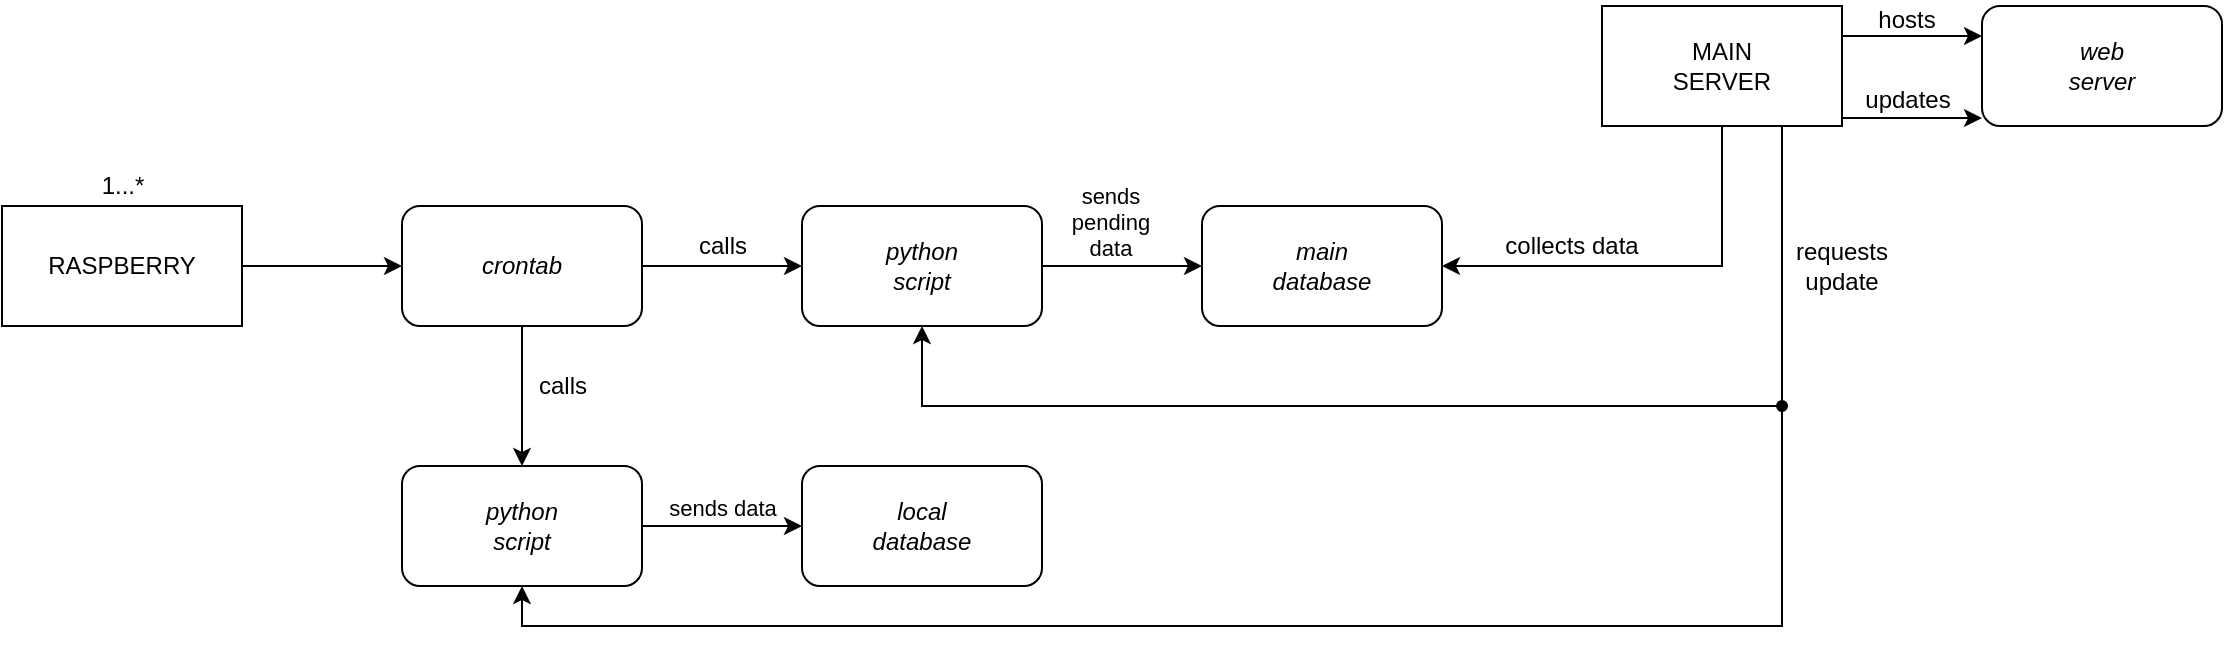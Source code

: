<mxfile version="17.4.3" type="github">
  <diagram id="C5RBs43oDa-KdzZeNtuy" name="Page-1">
    <mxGraphModel dx="1426" dy="738" grid="1" gridSize="10" guides="1" tooltips="1" connect="1" arrows="1" fold="1" page="1" pageScale="1" pageWidth="1169" pageHeight="827" math="0" shadow="0">
      <root>
        <mxCell id="WIyWlLk6GJQsqaUBKTNV-0" />
        <mxCell id="WIyWlLk6GJQsqaUBKTNV-1" parent="WIyWlLk6GJQsqaUBKTNV-0" />
        <mxCell id="PiFAELwR9zKjEJkJ5NC9-2" style="edgeStyle=orthogonalEdgeStyle;rounded=0;orthogonalLoop=1;jettySize=auto;html=1;exitX=1;exitY=0.5;exitDx=0;exitDy=0;entryX=0;entryY=0.5;entryDx=0;entryDy=0;" parent="WIyWlLk6GJQsqaUBKTNV-1" source="PiFAELwR9zKjEJkJ5NC9-0" target="PiFAELwR9zKjEJkJ5NC9-1" edge="1">
          <mxGeometry relative="1" as="geometry" />
        </mxCell>
        <mxCell id="PiFAELwR9zKjEJkJ5NC9-0" value="RASPBERRY" style="rounded=0;whiteSpace=wrap;html=1;" parent="WIyWlLk6GJQsqaUBKTNV-1" vertex="1">
          <mxGeometry x="40" y="240" width="120" height="60" as="geometry" />
        </mxCell>
        <mxCell id="PiFAELwR9zKjEJkJ5NC9-4" style="edgeStyle=orthogonalEdgeStyle;rounded=0;orthogonalLoop=1;jettySize=auto;html=1;exitX=0.5;exitY=1;exitDx=0;exitDy=0;entryX=0.5;entryY=0;entryDx=0;entryDy=0;" parent="WIyWlLk6GJQsqaUBKTNV-1" source="PiFAELwR9zKjEJkJ5NC9-1" target="PiFAELwR9zKjEJkJ5NC9-3" edge="1">
          <mxGeometry relative="1" as="geometry" />
        </mxCell>
        <mxCell id="PiFAELwR9zKjEJkJ5NC9-12" style="edgeStyle=orthogonalEdgeStyle;rounded=0;orthogonalLoop=1;jettySize=auto;html=1;exitX=1;exitY=0.5;exitDx=0;exitDy=0;entryX=0;entryY=0.5;entryDx=0;entryDy=0;" parent="WIyWlLk6GJQsqaUBKTNV-1" source="PiFAELwR9zKjEJkJ5NC9-1" target="PiFAELwR9zKjEJkJ5NC9-11" edge="1">
          <mxGeometry relative="1" as="geometry" />
        </mxCell>
        <mxCell id="PiFAELwR9zKjEJkJ5NC9-1" value="crontab" style="rounded=1;whiteSpace=wrap;html=1;fontStyle=2" parent="WIyWlLk6GJQsqaUBKTNV-1" vertex="1">
          <mxGeometry x="240" y="240" width="120" height="60" as="geometry" />
        </mxCell>
        <mxCell id="PiFAELwR9zKjEJkJ5NC9-6" style="edgeStyle=orthogonalEdgeStyle;rounded=0;orthogonalLoop=1;jettySize=auto;html=1;exitX=1;exitY=0.5;exitDx=0;exitDy=0;" parent="WIyWlLk6GJQsqaUBKTNV-1" source="PiFAELwR9zKjEJkJ5NC9-3" edge="1">
          <mxGeometry relative="1" as="geometry">
            <mxPoint x="440" y="400" as="targetPoint" />
          </mxGeometry>
        </mxCell>
        <mxCell id="PiFAELwR9zKjEJkJ5NC9-7" value="sends data" style="edgeLabel;html=1;align=center;verticalAlign=middle;resizable=0;points=[];" parent="PiFAELwR9zKjEJkJ5NC9-6" vertex="1" connectable="0">
          <mxGeometry x="0.35" y="-2" relative="1" as="geometry">
            <mxPoint x="-14" y="-12" as="offset" />
          </mxGeometry>
        </mxCell>
        <mxCell id="PiFAELwR9zKjEJkJ5NC9-3" value="python&lt;br&gt;script" style="rounded=1;whiteSpace=wrap;html=1;fontStyle=2" parent="WIyWlLk6GJQsqaUBKTNV-1" vertex="1">
          <mxGeometry x="240" y="370" width="120" height="60" as="geometry" />
        </mxCell>
        <mxCell id="PiFAELwR9zKjEJkJ5NC9-9" value="calls" style="text;html=1;align=center;verticalAlign=middle;resizable=0;points=[];autosize=1;strokeColor=none;fillColor=none;" parent="WIyWlLk6GJQsqaUBKTNV-1" vertex="1">
          <mxGeometry x="300" y="320" width="40" height="20" as="geometry" />
        </mxCell>
        <mxCell id="PiFAELwR9zKjEJkJ5NC9-10" value="&lt;i&gt;local&lt;br&gt;database&lt;br&gt;&lt;/i&gt;" style="rounded=1;whiteSpace=wrap;html=1;" parent="WIyWlLk6GJQsqaUBKTNV-1" vertex="1">
          <mxGeometry x="440" y="370" width="120" height="60" as="geometry" />
        </mxCell>
        <mxCell id="PiFAELwR9zKjEJkJ5NC9-15" style="edgeStyle=orthogonalEdgeStyle;rounded=0;orthogonalLoop=1;jettySize=auto;html=1;exitX=1;exitY=0.5;exitDx=0;exitDy=0;entryX=0;entryY=0.5;entryDx=0;entryDy=0;" parent="WIyWlLk6GJQsqaUBKTNV-1" source="PiFAELwR9zKjEJkJ5NC9-11" target="PiFAELwR9zKjEJkJ5NC9-14" edge="1">
          <mxGeometry relative="1" as="geometry" />
        </mxCell>
        <mxCell id="PiFAELwR9zKjEJkJ5NC9-11" value="python&lt;br&gt;script" style="rounded=1;whiteSpace=wrap;html=1;fontStyle=2" parent="WIyWlLk6GJQsqaUBKTNV-1" vertex="1">
          <mxGeometry x="440" y="240" width="120" height="60" as="geometry" />
        </mxCell>
        <mxCell id="PiFAELwR9zKjEJkJ5NC9-13" value="calls" style="text;html=1;align=center;verticalAlign=middle;resizable=0;points=[];autosize=1;strokeColor=none;fillColor=none;" parent="WIyWlLk6GJQsqaUBKTNV-1" vertex="1">
          <mxGeometry x="380" y="250" width="40" height="20" as="geometry" />
        </mxCell>
        <mxCell id="PiFAELwR9zKjEJkJ5NC9-14" value="main&lt;br&gt;database" style="rounded=1;whiteSpace=wrap;html=1;fontStyle=2" parent="WIyWlLk6GJQsqaUBKTNV-1" vertex="1">
          <mxGeometry x="640" y="240" width="120" height="60" as="geometry" />
        </mxCell>
        <mxCell id="PiFAELwR9zKjEJkJ5NC9-16" value="sends &lt;br&gt;pending &lt;br&gt;data" style="edgeLabel;html=1;align=center;verticalAlign=middle;resizable=0;points=[];" parent="WIyWlLk6GJQsqaUBKTNV-1" vertex="1" connectable="0">
          <mxGeometry x="600" y="250" as="geometry">
            <mxPoint x="-6" y="-2" as="offset" />
          </mxGeometry>
        </mxCell>
        <mxCell id="PiFAELwR9zKjEJkJ5NC9-18" style="edgeStyle=orthogonalEdgeStyle;rounded=0;orthogonalLoop=1;jettySize=auto;html=1;exitX=0.5;exitY=1;exitDx=0;exitDy=0;entryX=1;entryY=0.5;entryDx=0;entryDy=0;" parent="WIyWlLk6GJQsqaUBKTNV-1" source="PiFAELwR9zKjEJkJ5NC9-17" target="PiFAELwR9zKjEJkJ5NC9-14" edge="1">
          <mxGeometry relative="1" as="geometry" />
        </mxCell>
        <mxCell id="PiFAELwR9zKjEJkJ5NC9-22" style="edgeStyle=orthogonalEdgeStyle;rounded=0;orthogonalLoop=1;jettySize=auto;html=1;exitX=1;exitY=0.5;exitDx=0;exitDy=0;entryX=0;entryY=0.5;entryDx=0;entryDy=0;" parent="WIyWlLk6GJQsqaUBKTNV-1" edge="1">
          <mxGeometry relative="1" as="geometry">
            <mxPoint x="960" y="196" as="sourcePoint" />
            <mxPoint x="1030" y="196" as="targetPoint" />
          </mxGeometry>
        </mxCell>
        <mxCell id="PiFAELwR9zKjEJkJ5NC9-24" style="edgeStyle=orthogonalEdgeStyle;rounded=0;orthogonalLoop=1;jettySize=auto;html=1;exitX=0.75;exitY=1;exitDx=0;exitDy=0;entryX=0.5;entryY=1;entryDx=0;entryDy=0;" parent="WIyWlLk6GJQsqaUBKTNV-1" source="PiFAELwR9zKjEJkJ5NC9-17" target="PiFAELwR9zKjEJkJ5NC9-3" edge="1">
          <mxGeometry relative="1" as="geometry">
            <Array as="points">
              <mxPoint x="930" y="450" />
              <mxPoint x="300" y="450" />
            </Array>
          </mxGeometry>
        </mxCell>
        <mxCell id="3-4jaTcjgQrTgGCxeO7C-2" style="edgeStyle=orthogonalEdgeStyle;rounded=0;orthogonalLoop=1;jettySize=auto;html=1;exitX=1;exitY=0.25;exitDx=0;exitDy=0;entryX=0;entryY=0.25;entryDx=0;entryDy=0;" edge="1" parent="WIyWlLk6GJQsqaUBKTNV-1" source="PiFAELwR9zKjEJkJ5NC9-17" target="PiFAELwR9zKjEJkJ5NC9-21">
          <mxGeometry relative="1" as="geometry" />
        </mxCell>
        <mxCell id="PiFAELwR9zKjEJkJ5NC9-17" value="MAIN&lt;br&gt;SERVER" style="rounded=0;whiteSpace=wrap;html=1;" parent="WIyWlLk6GJQsqaUBKTNV-1" vertex="1">
          <mxGeometry x="840" y="140" width="120" height="60" as="geometry" />
        </mxCell>
        <mxCell id="PiFAELwR9zKjEJkJ5NC9-20" value="collects data" style="text;html=1;strokeColor=none;fillColor=none;align=center;verticalAlign=middle;whiteSpace=wrap;rounded=0;" parent="WIyWlLk6GJQsqaUBKTNV-1" vertex="1">
          <mxGeometry x="780" y="245" width="90" height="30" as="geometry" />
        </mxCell>
        <mxCell id="PiFAELwR9zKjEJkJ5NC9-21" value="&lt;i&gt;web&lt;br&gt;server&lt;br&gt;&lt;/i&gt;" style="rounded=1;whiteSpace=wrap;html=1;" parent="WIyWlLk6GJQsqaUBKTNV-1" vertex="1">
          <mxGeometry x="1030" y="140" width="120" height="60" as="geometry" />
        </mxCell>
        <mxCell id="PiFAELwR9zKjEJkJ5NC9-23" value="updates" style="text;html=1;strokeColor=none;fillColor=none;align=center;verticalAlign=middle;whiteSpace=wrap;rounded=0;" parent="WIyWlLk6GJQsqaUBKTNV-1" vertex="1">
          <mxGeometry x="963" y="172" width="60" height="30" as="geometry" />
        </mxCell>
        <mxCell id="PiFAELwR9zKjEJkJ5NC9-25" value="requests&lt;br&gt;update" style="text;html=1;strokeColor=none;fillColor=none;align=center;verticalAlign=middle;whiteSpace=wrap;rounded=0;" parent="WIyWlLk6GJQsqaUBKTNV-1" vertex="1">
          <mxGeometry x="930" y="255" width="60" height="30" as="geometry" />
        </mxCell>
        <mxCell id="PiFAELwR9zKjEJkJ5NC9-26" value="" style="endArrow=classic;html=1;rounded=0;entryX=0.5;entryY=1;entryDx=0;entryDy=0;" parent="WIyWlLk6GJQsqaUBKTNV-1" target="PiFAELwR9zKjEJkJ5NC9-11" edge="1">
          <mxGeometry width="50" height="50" relative="1" as="geometry">
            <mxPoint x="930" y="340" as="sourcePoint" />
            <mxPoint x="490" y="340" as="targetPoint" />
            <Array as="points">
              <mxPoint x="790" y="340" />
              <mxPoint x="500" y="340" />
            </Array>
          </mxGeometry>
        </mxCell>
        <mxCell id="PiFAELwR9zKjEJkJ5NC9-33" value="" style="shape=waypoint;sketch=0;size=6;pointerEvents=1;points=[];fillColor=none;resizable=0;rotatable=0;perimeter=centerPerimeter;snapToPoint=1;rounded=1;" parent="WIyWlLk6GJQsqaUBKTNV-1" vertex="1">
          <mxGeometry x="910" y="320" width="40" height="40" as="geometry" />
        </mxCell>
        <mxCell id="PiFAELwR9zKjEJkJ5NC9-34" value="1...*" style="text;html=1;align=center;verticalAlign=middle;resizable=0;points=[];autosize=1;strokeColor=none;fillColor=none;" parent="WIyWlLk6GJQsqaUBKTNV-1" vertex="1">
          <mxGeometry x="80" y="220" width="40" height="20" as="geometry" />
        </mxCell>
        <mxCell id="3-4jaTcjgQrTgGCxeO7C-3" value="hosts" style="text;html=1;align=center;verticalAlign=middle;resizable=0;points=[];autosize=1;strokeColor=none;fillColor=none;" vertex="1" parent="WIyWlLk6GJQsqaUBKTNV-1">
          <mxGeometry x="972" y="137" width="40" height="20" as="geometry" />
        </mxCell>
      </root>
    </mxGraphModel>
  </diagram>
</mxfile>
